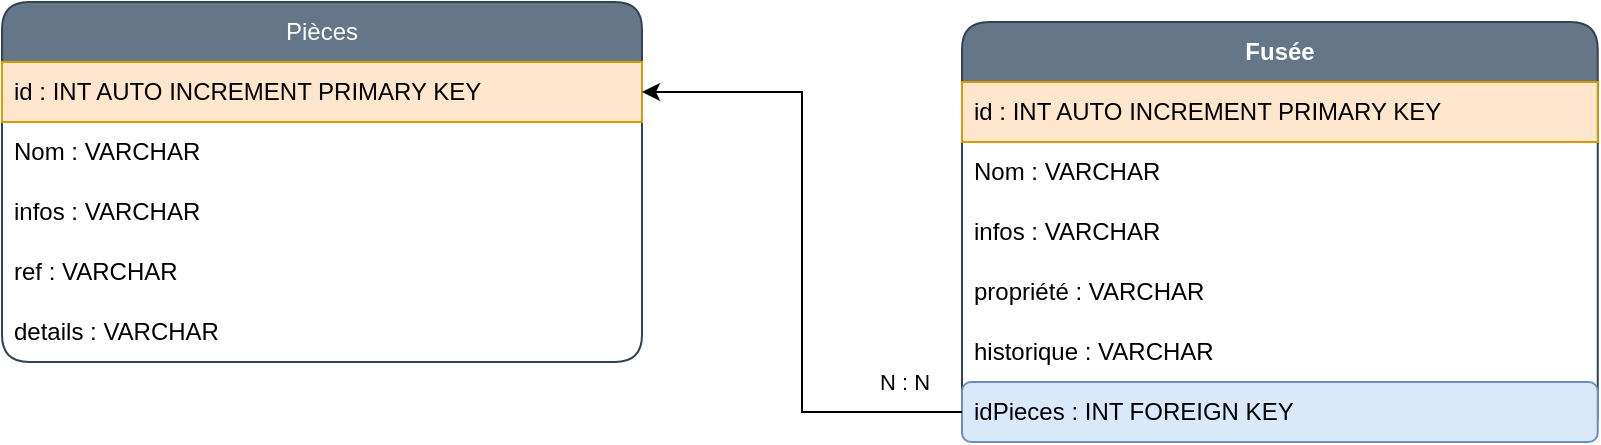 <mxfile version="20.6.0" type="device"><diagram id="zoWrRRclqQGVXq2gqn17" name="Page-1"><mxGraphModel dx="2462" dy="-267" grid="1" gridSize="10" guides="1" tooltips="1" connect="1" arrows="1" fold="1" page="1" pageScale="1" pageWidth="827" pageHeight="1169" math="0" shadow="0"><root><mxCell id="0"/><mxCell id="1" parent="0"/><mxCell id="-nne95k6POOXFGz0pvDx-1" value="&lt;b&gt;Fusée&lt;/b&gt;" style="swimlane;fontStyle=0;childLayout=stackLayout;horizontal=1;startSize=30;horizontalStack=0;resizeParent=1;resizeParentMax=0;resizeLast=0;collapsible=1;marginBottom=0;whiteSpace=wrap;html=1;rounded=1;fillColor=#647687;fontColor=#ffffff;strokeColor=#314354;" vertex="1" parent="1"><mxGeometry x="330" y="1380" width="317.87" height="210" as="geometry"/></mxCell><mxCell id="-nne95k6POOXFGz0pvDx-2" value="id : INT AUTO INCREMENT PRIMARY KEY" style="text;strokeColor=#d79b00;fillColor=#ffe6cc;align=left;verticalAlign=middle;spacingLeft=4;spacingRight=4;overflow=hidden;points=[[0,0.5],[1,0.5]];portConstraint=eastwest;rotatable=0;whiteSpace=wrap;html=1;" vertex="1" parent="-nne95k6POOXFGz0pvDx-1"><mxGeometry y="30" width="317.87" height="30" as="geometry"/></mxCell><mxCell id="-nne95k6POOXFGz0pvDx-3" value="Nom : VARCHAR" style="text;strokeColor=none;fillColor=none;align=left;verticalAlign=middle;spacingLeft=4;spacingRight=4;overflow=hidden;points=[[0,0.5],[1,0.5]];portConstraint=eastwest;rotatable=0;whiteSpace=wrap;html=1;" vertex="1" parent="-nne95k6POOXFGz0pvDx-1"><mxGeometry y="60" width="317.87" height="30" as="geometry"/></mxCell><mxCell id="-nne95k6POOXFGz0pvDx-4" value="infos : VARCHAR" style="text;strokeColor=none;fillColor=none;align=left;verticalAlign=middle;spacingLeft=4;spacingRight=4;overflow=hidden;points=[[0,0.5],[1,0.5]];portConstraint=eastwest;rotatable=0;whiteSpace=wrap;html=1;rounded=1;" vertex="1" parent="-nne95k6POOXFGz0pvDx-1"><mxGeometry y="90" width="317.87" height="30" as="geometry"/></mxCell><mxCell id="-nne95k6POOXFGz0pvDx-5" value="propriété : VARCHAR" style="text;strokeColor=none;fillColor=none;align=left;verticalAlign=middle;spacingLeft=4;spacingRight=4;overflow=hidden;points=[[0,0.5],[1,0.5]];portConstraint=eastwest;rotatable=0;whiteSpace=wrap;html=1;rounded=1;" vertex="1" parent="-nne95k6POOXFGz0pvDx-1"><mxGeometry y="120" width="317.87" height="30" as="geometry"/></mxCell><mxCell id="-nne95k6POOXFGz0pvDx-6" value="historique : VARCHAR" style="text;strokeColor=none;fillColor=none;align=left;verticalAlign=middle;spacingLeft=4;spacingRight=4;overflow=hidden;points=[[0,0.5],[1,0.5]];portConstraint=eastwest;rotatable=0;whiteSpace=wrap;html=1;rounded=1;" vertex="1" parent="-nne95k6POOXFGz0pvDx-1"><mxGeometry y="150" width="317.87" height="30" as="geometry"/></mxCell><mxCell id="-nne95k6POOXFGz0pvDx-7" value="idPieces : INT FOREIGN KEY" style="text;strokeColor=#6c8ebf;fillColor=#dae8fc;align=left;verticalAlign=middle;spacingLeft=4;spacingRight=4;overflow=hidden;points=[[0,0.5],[1,0.5]];portConstraint=eastwest;rotatable=0;whiteSpace=wrap;html=1;rounded=1;" vertex="1" parent="-nne95k6POOXFGz0pvDx-1"><mxGeometry y="180" width="317.87" height="30" as="geometry"/></mxCell><mxCell id="-nne95k6POOXFGz0pvDx-8" value="Pièces" style="swimlane;fontStyle=0;childLayout=stackLayout;horizontal=1;startSize=30;horizontalStack=0;resizeParent=1;resizeParentMax=0;resizeLast=0;collapsible=1;marginBottom=0;whiteSpace=wrap;html=1;rounded=1;fillColor=#647687;fontColor=#ffffff;strokeColor=#314354;" vertex="1" parent="1"><mxGeometry x="-150" y="1370" width="320" height="180" as="geometry"/></mxCell><mxCell id="-nne95k6POOXFGz0pvDx-9" value="id : INT AUTO INCREMENT PRIMARY KEY" style="text;strokeColor=#d79b00;fillColor=#ffe6cc;align=left;verticalAlign=middle;spacingLeft=4;spacingRight=4;overflow=hidden;points=[[0,0.5],[1,0.5]];portConstraint=eastwest;rotatable=0;whiteSpace=wrap;html=1;" vertex="1" parent="-nne95k6POOXFGz0pvDx-8"><mxGeometry y="30" width="320" height="30" as="geometry"/></mxCell><mxCell id="-nne95k6POOXFGz0pvDx-10" value="Nom : VARCHAR" style="text;strokeColor=none;fillColor=none;align=left;verticalAlign=middle;spacingLeft=4;spacingRight=4;overflow=hidden;points=[[0,0.5],[1,0.5]];portConstraint=eastwest;rotatable=0;whiteSpace=wrap;html=1;rounded=1;" vertex="1" parent="-nne95k6POOXFGz0pvDx-8"><mxGeometry y="60" width="320" height="30" as="geometry"/></mxCell><mxCell id="-nne95k6POOXFGz0pvDx-11" value="infos : VARCHAR" style="text;strokeColor=none;fillColor=none;align=left;verticalAlign=middle;spacingLeft=4;spacingRight=4;overflow=hidden;points=[[0,0.5],[1,0.5]];portConstraint=eastwest;rotatable=0;whiteSpace=wrap;html=1;rounded=1;" vertex="1" parent="-nne95k6POOXFGz0pvDx-8"><mxGeometry y="90" width="320" height="30" as="geometry"/></mxCell><mxCell id="-nne95k6POOXFGz0pvDx-12" value="ref : VARCHAR" style="text;strokeColor=none;fillColor=none;align=left;verticalAlign=middle;spacingLeft=4;spacingRight=4;overflow=hidden;points=[[0,0.5],[1,0.5]];portConstraint=eastwest;rotatable=0;whiteSpace=wrap;html=1;rounded=1;" vertex="1" parent="-nne95k6POOXFGz0pvDx-8"><mxGeometry y="120" width="320" height="30" as="geometry"/></mxCell><mxCell id="-nne95k6POOXFGz0pvDx-13" value="details : VARCHAR" style="text;strokeColor=none;fillColor=none;align=left;verticalAlign=middle;spacingLeft=4;spacingRight=4;overflow=hidden;points=[[0,0.5],[1,0.5]];portConstraint=eastwest;rotatable=0;whiteSpace=wrap;html=1;rounded=1;" vertex="1" parent="-nne95k6POOXFGz0pvDx-8"><mxGeometry y="150" width="320" height="30" as="geometry"/></mxCell><mxCell id="-nne95k6POOXFGz0pvDx-14" style="edgeStyle=orthogonalEdgeStyle;rounded=0;orthogonalLoop=1;jettySize=auto;html=1;entryX=1;entryY=0.25;entryDx=0;entryDy=0;" edge="1" parent="1" source="-nne95k6POOXFGz0pvDx-7" target="-nne95k6POOXFGz0pvDx-8"><mxGeometry relative="1" as="geometry"/></mxCell><mxCell id="-nne95k6POOXFGz0pvDx-15" value="N : N" style="edgeLabel;html=1;align=center;verticalAlign=middle;resizable=0;points=[];" vertex="1" connectable="0" parent="-nne95k6POOXFGz0pvDx-14"><mxGeometry x="-0.884" y="1" relative="1" as="geometry"><mxPoint x="-11" y="-16" as="offset"/></mxGeometry></mxCell></root></mxGraphModel></diagram></mxfile>
